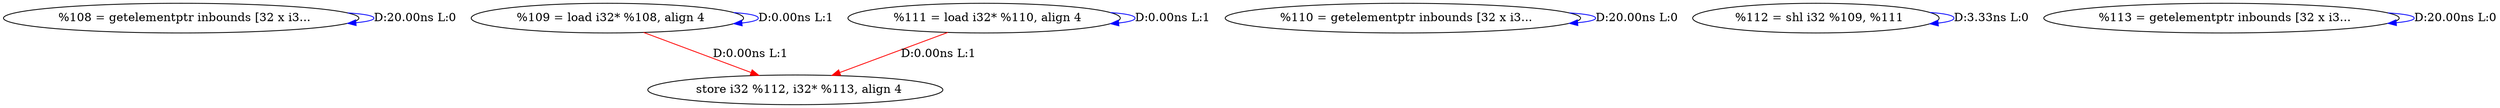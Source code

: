 digraph {
Node0x2600c30[label="  %108 = getelementptr inbounds [32 x i3..."];
Node0x2600c30 -> Node0x2600c30[label="D:20.00ns L:0",color=blue];
Node0x2600d50[label="  %109 = load i32* %108, align 4"];
Node0x2600d50 -> Node0x2600d50[label="D:0.00ns L:1",color=blue];
Node0x2601230[label="  store i32 %112, i32* %113, align 4"];
Node0x2600d50 -> Node0x2601230[label="D:0.00ns L:1",color=red];
Node0x2600e30[label="  %110 = getelementptr inbounds [32 x i3..."];
Node0x2600e30 -> Node0x2600e30[label="D:20.00ns L:0",color=blue];
Node0x2600f50[label="  %111 = load i32* %110, align 4"];
Node0x2600f50 -> Node0x2600f50[label="D:0.00ns L:1",color=blue];
Node0x2600f50 -> Node0x2601230[label="D:0.00ns L:1",color=red];
Node0x2601030[label="  %112 = shl i32 %109, %111"];
Node0x2601030 -> Node0x2601030[label="D:3.33ns L:0",color=blue];
Node0x2601110[label="  %113 = getelementptr inbounds [32 x i3..."];
Node0x2601110 -> Node0x2601110[label="D:20.00ns L:0",color=blue];
}
